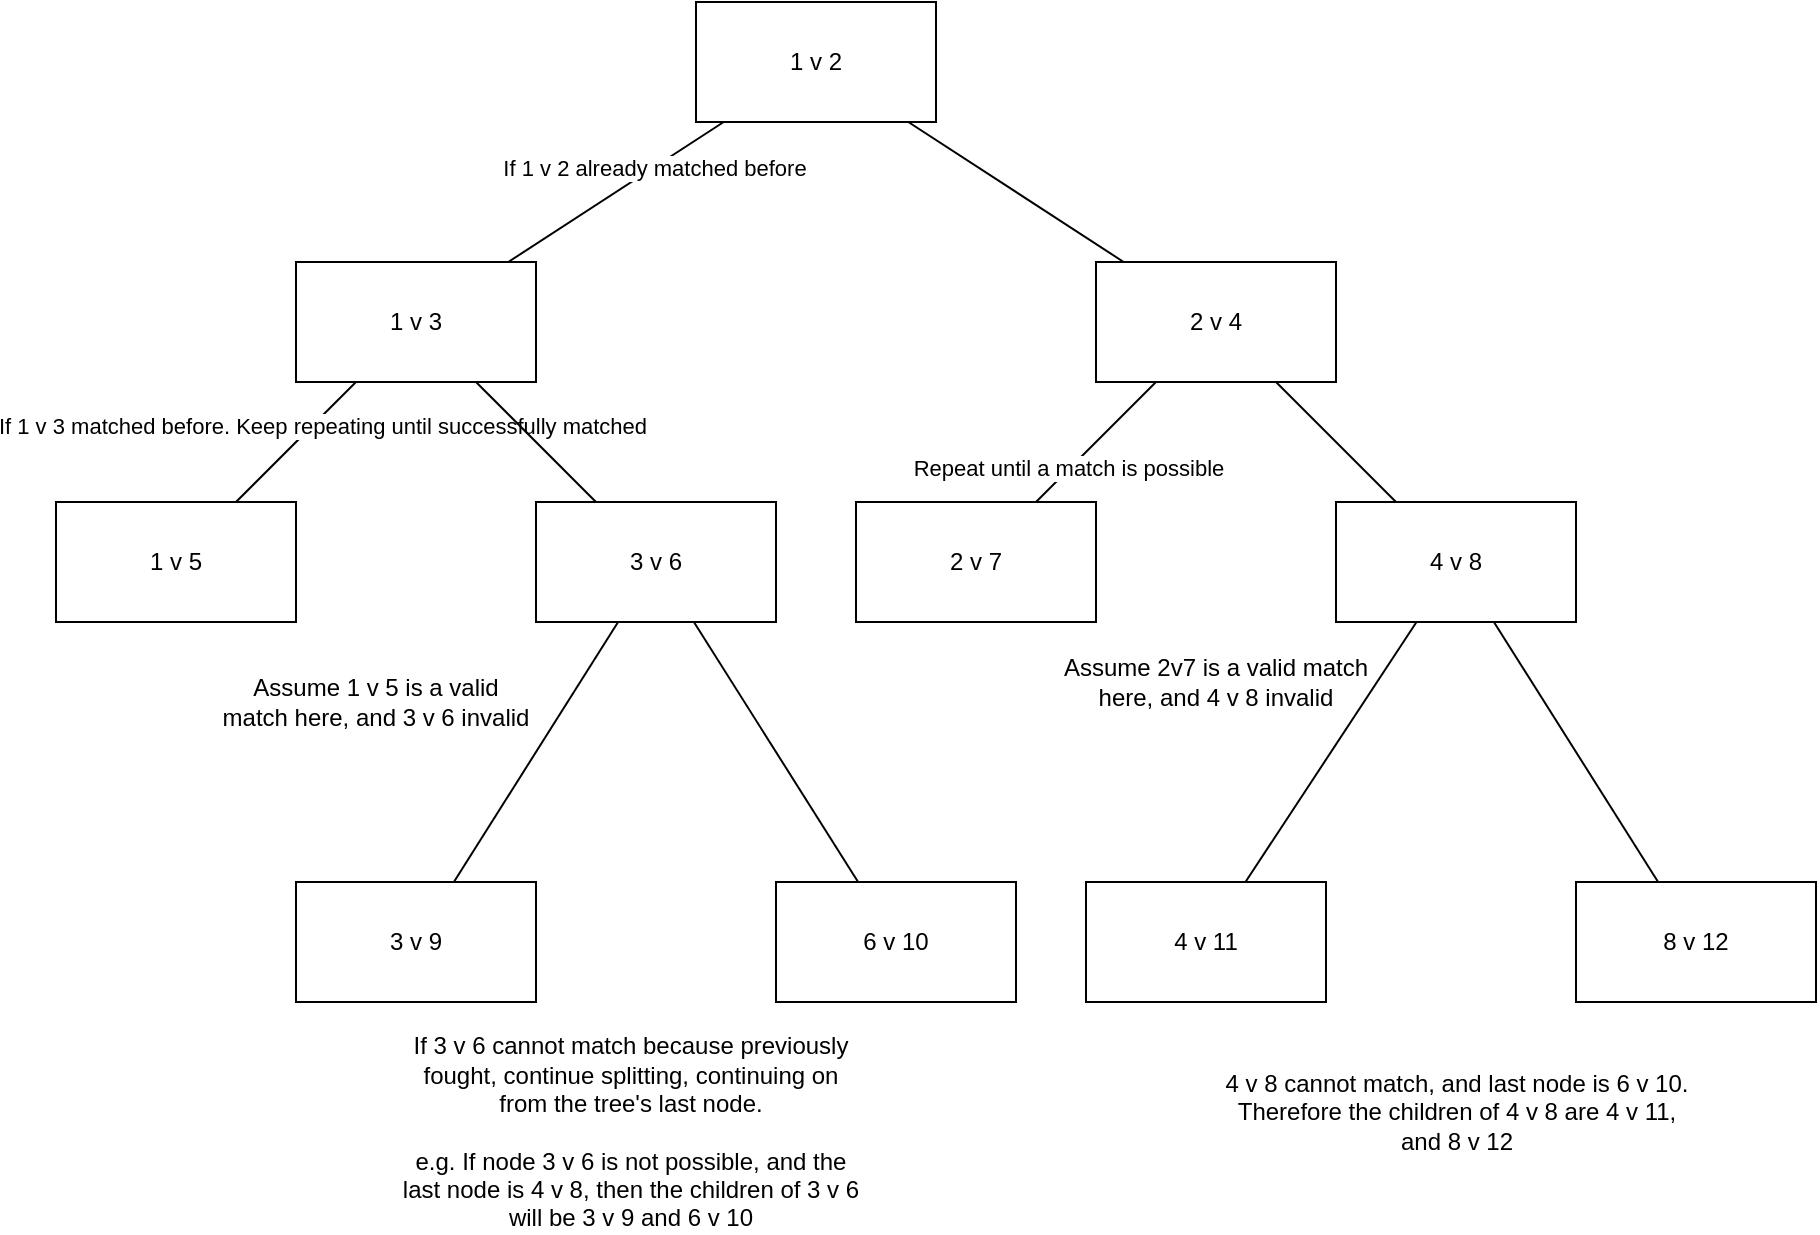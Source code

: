 <mxfile version="21.2.3" type="device">
  <diagram name="Page-1" id="THtZ-wueox46_s1v_odL">
    <mxGraphModel dx="1185" dy="657" grid="1" gridSize="10" guides="1" tooltips="1" connect="1" arrows="1" fold="1" page="1" pageScale="1" pageWidth="850" pageHeight="1100" math="0" shadow="0">
      <root>
        <mxCell id="0" />
        <mxCell id="1" parent="0" />
        <mxCell id="8bo6Pm36zZ374udtGrMA-2" value="1 v 2" style="rounded=0;whiteSpace=wrap;html=1;" parent="1" vertex="1">
          <mxGeometry x="360" y="270" width="120" height="60" as="geometry" />
        </mxCell>
        <mxCell id="8bo6Pm36zZ374udtGrMA-3" value="1 v 3" style="rounded=0;whiteSpace=wrap;html=1;" parent="1" vertex="1">
          <mxGeometry x="160" y="400" width="120" height="60" as="geometry" />
        </mxCell>
        <mxCell id="8bo6Pm36zZ374udtGrMA-4" value="2 v 4" style="rounded=0;whiteSpace=wrap;html=1;" parent="1" vertex="1">
          <mxGeometry x="560" y="400" width="120" height="60" as="geometry" />
        </mxCell>
        <mxCell id="8bo6Pm36zZ374udtGrMA-5" value="1 v 5" style="rounded=0;whiteSpace=wrap;html=1;" parent="1" vertex="1">
          <mxGeometry x="40" y="520" width="120" height="60" as="geometry" />
        </mxCell>
        <mxCell id="8bo6Pm36zZ374udtGrMA-6" value="3 v 6" style="rounded=0;whiteSpace=wrap;html=1;" parent="1" vertex="1">
          <mxGeometry x="280" y="520" width="120" height="60" as="geometry" />
        </mxCell>
        <mxCell id="8bo6Pm36zZ374udtGrMA-7" value="2 v 7" style="rounded=0;whiteSpace=wrap;html=1;" parent="1" vertex="1">
          <mxGeometry x="440" y="520" width="120" height="60" as="geometry" />
        </mxCell>
        <mxCell id="8bo6Pm36zZ374udtGrMA-8" value="4 v 8" style="rounded=0;whiteSpace=wrap;html=1;" parent="1" vertex="1">
          <mxGeometry x="680" y="520" width="120" height="60" as="geometry" />
        </mxCell>
        <mxCell id="8bo6Pm36zZ374udtGrMA-9" value="" style="endArrow=none;html=1;rounded=0;" parent="1" source="8bo6Pm36zZ374udtGrMA-3" target="8bo6Pm36zZ374udtGrMA-2" edge="1">
          <mxGeometry width="50" height="50" relative="1" as="geometry">
            <mxPoint x="400" y="610" as="sourcePoint" />
            <mxPoint x="450" y="560" as="targetPoint" />
          </mxGeometry>
        </mxCell>
        <mxCell id="8bo6Pm36zZ374udtGrMA-25" value="If 1 v 2 already matched before" style="edgeLabel;html=1;align=center;verticalAlign=middle;resizable=0;points=[];" parent="8bo6Pm36zZ374udtGrMA-9" vertex="1" connectable="0">
          <mxGeometry x="0.328" y="-1" relative="1" as="geometry">
            <mxPoint y="-1" as="offset" />
          </mxGeometry>
        </mxCell>
        <mxCell id="8bo6Pm36zZ374udtGrMA-10" value="" style="endArrow=none;html=1;rounded=0;" parent="1" source="8bo6Pm36zZ374udtGrMA-2" target="8bo6Pm36zZ374udtGrMA-4" edge="1">
          <mxGeometry width="50" height="50" relative="1" as="geometry">
            <mxPoint x="550" y="340" as="sourcePoint" />
            <mxPoint x="600" y="290" as="targetPoint" />
          </mxGeometry>
        </mxCell>
        <mxCell id="8bo6Pm36zZ374udtGrMA-11" value="" style="endArrow=none;html=1;rounded=0;" parent="1" source="8bo6Pm36zZ374udtGrMA-5" target="8bo6Pm36zZ374udtGrMA-3" edge="1">
          <mxGeometry width="50" height="50" relative="1" as="geometry">
            <mxPoint x="323" y="440" as="sourcePoint" />
            <mxPoint x="398" y="340" as="targetPoint" />
          </mxGeometry>
        </mxCell>
        <mxCell id="8bo6Pm36zZ374udtGrMA-26" value="If 1 v 3 matched before. Keep repeating until successfully matched" style="edgeLabel;html=1;align=center;verticalAlign=middle;resizable=0;points=[];" parent="8bo6Pm36zZ374udtGrMA-11" vertex="1" connectable="0">
          <mxGeometry x="0.383" y="-4" relative="1" as="geometry">
            <mxPoint x="-1" as="offset" />
          </mxGeometry>
        </mxCell>
        <mxCell id="8bo6Pm36zZ374udtGrMA-12" value="" style="endArrow=none;html=1;rounded=0;" parent="1" source="8bo6Pm36zZ374udtGrMA-6" target="8bo6Pm36zZ374udtGrMA-3" edge="1">
          <mxGeometry width="50" height="50" relative="1" as="geometry">
            <mxPoint x="188" y="560" as="sourcePoint" />
            <mxPoint x="263" y="500" as="targetPoint" />
          </mxGeometry>
        </mxCell>
        <mxCell id="8bo6Pm36zZ374udtGrMA-13" value="" style="endArrow=none;html=1;rounded=0;" parent="1" source="8bo6Pm36zZ374udtGrMA-7" target="8bo6Pm36zZ374udtGrMA-4" edge="1">
          <mxGeometry width="50" height="50" relative="1" as="geometry">
            <mxPoint x="338" y="560" as="sourcePoint" />
            <mxPoint x="313" y="500" as="targetPoint" />
          </mxGeometry>
        </mxCell>
        <mxCell id="8bo6Pm36zZ374udtGrMA-24" value="Repeat until a match is possible" style="edgeLabel;html=1;align=center;verticalAlign=middle;resizable=0;points=[];" parent="8bo6Pm36zZ374udtGrMA-13" vertex="1" connectable="0">
          <mxGeometry x="-0.45" y="1" relative="1" as="geometry">
            <mxPoint as="offset" />
          </mxGeometry>
        </mxCell>
        <mxCell id="8bo6Pm36zZ374udtGrMA-14" value="" style="endArrow=none;html=1;rounded=0;" parent="1" source="8bo6Pm36zZ374udtGrMA-8" target="8bo6Pm36zZ374udtGrMA-4" edge="1">
          <mxGeometry width="50" height="50" relative="1" as="geometry">
            <mxPoint x="548" y="560" as="sourcePoint" />
            <mxPoint x="543" y="500" as="targetPoint" />
          </mxGeometry>
        </mxCell>
        <mxCell id="8bo6Pm36zZ374udtGrMA-15" value="3 v 9" style="rounded=0;whiteSpace=wrap;html=1;" parent="1" vertex="1">
          <mxGeometry x="160" y="710" width="120" height="60" as="geometry" />
        </mxCell>
        <mxCell id="8bo6Pm36zZ374udtGrMA-16" value="4 v 11" style="rounded=0;whiteSpace=wrap;html=1;" parent="1" vertex="1">
          <mxGeometry x="555" y="710" width="120" height="60" as="geometry" />
        </mxCell>
        <mxCell id="8bo6Pm36zZ374udtGrMA-18" value="6 v 10" style="rounded=0;whiteSpace=wrap;html=1;" parent="1" vertex="1">
          <mxGeometry x="400" y="710" width="120" height="60" as="geometry" />
        </mxCell>
        <mxCell id="8bo6Pm36zZ374udtGrMA-20" value="" style="endArrow=none;html=1;rounded=0;" parent="1" source="8bo6Pm36zZ374udtGrMA-6" target="8bo6Pm36zZ374udtGrMA-18" edge="1">
          <mxGeometry width="50" height="50" relative="1" as="geometry">
            <mxPoint x="324" y="810" as="sourcePoint" />
            <mxPoint x="256" y="890" as="targetPoint" />
          </mxGeometry>
        </mxCell>
        <mxCell id="8bo6Pm36zZ374udtGrMA-27" value="If 3 v 6 cannot match because previously fought, continue splitting, continuing on from the tree&#39;s last node.&lt;br&gt;&lt;br&gt;e.g. If node 3 v 6 is not possible, and the last node is 4 v 8, then the children of 3 v 6 will be 3 v 9 and 6 v 10" style="text;html=1;strokeColor=none;fillColor=none;align=center;verticalAlign=middle;whiteSpace=wrap;rounded=0;" parent="1" vertex="1">
          <mxGeometry x="210" y="790" width="235" height="90" as="geometry" />
        </mxCell>
        <mxCell id="8bo6Pm36zZ374udtGrMA-29" value="8 v 12" style="rounded=0;whiteSpace=wrap;html=1;" parent="1" vertex="1">
          <mxGeometry x="800" y="710" width="120" height="60" as="geometry" />
        </mxCell>
        <mxCell id="8bo6Pm36zZ374udtGrMA-31" value="" style="endArrow=none;html=1;rounded=0;" parent="1" source="8bo6Pm36zZ374udtGrMA-8" target="8bo6Pm36zZ374udtGrMA-29" edge="1">
          <mxGeometry width="50" height="50" relative="1" as="geometry">
            <mxPoint x="400" y="940" as="sourcePoint" />
            <mxPoint x="450" y="890" as="targetPoint" />
          </mxGeometry>
        </mxCell>
        <mxCell id="8bo6Pm36zZ374udtGrMA-32" value="4 v 8 cannot match, and last node is 6 v 10. Therefore the children of 4 v 8 are 4 v 11, and 8 v 12" style="text;html=1;strokeColor=none;fillColor=none;align=center;verticalAlign=middle;whiteSpace=wrap;rounded=0;" parent="1" vertex="1">
          <mxGeometry x="622.5" y="770" width="235" height="110" as="geometry" />
        </mxCell>
        <mxCell id="permf_p1R2MstD0Y_7Pc-2" value="Assume 2v7 is a valid match here, and 4 v 8 invalid" style="text;html=1;strokeColor=none;fillColor=none;align=center;verticalAlign=middle;whiteSpace=wrap;rounded=0;" vertex="1" parent="1">
          <mxGeometry x="540" y="570" width="160" height="80" as="geometry" />
        </mxCell>
        <mxCell id="permf_p1R2MstD0Y_7Pc-3" value="" style="endArrow=none;html=1;rounded=0;" edge="1" parent="1" source="8bo6Pm36zZ374udtGrMA-8" target="8bo6Pm36zZ374udtGrMA-16">
          <mxGeometry width="50" height="50" relative="1" as="geometry">
            <mxPoint x="430" y="800" as="sourcePoint" />
            <mxPoint x="480" y="750" as="targetPoint" />
          </mxGeometry>
        </mxCell>
        <mxCell id="permf_p1R2MstD0Y_7Pc-4" value="" style="endArrow=none;html=1;rounded=0;" edge="1" parent="1" source="8bo6Pm36zZ374udtGrMA-6" target="8bo6Pm36zZ374udtGrMA-15">
          <mxGeometry width="50" height="50" relative="1" as="geometry">
            <mxPoint x="369" y="590" as="sourcePoint" />
            <mxPoint x="451" y="720" as="targetPoint" />
          </mxGeometry>
        </mxCell>
        <mxCell id="permf_p1R2MstD0Y_7Pc-5" value="Assume 1 v 5 is a valid match here, and 3 v 6 invalid" style="text;html=1;strokeColor=none;fillColor=none;align=center;verticalAlign=middle;whiteSpace=wrap;rounded=0;" vertex="1" parent="1">
          <mxGeometry x="120" y="580" width="160" height="80" as="geometry" />
        </mxCell>
      </root>
    </mxGraphModel>
  </diagram>
</mxfile>
